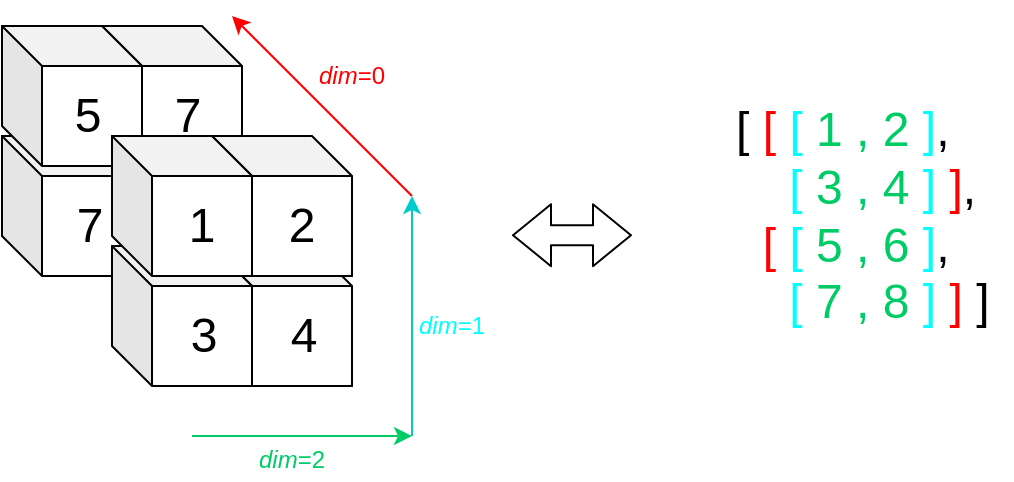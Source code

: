 <mxfile version="13.3.9" type="github"><diagram id="Q_RDSUwGqK5ka6KfpNPi" name="Trang-1"><mxGraphModel dx="1185" dy="594" grid="1" gridSize="10" guides="1" tooltips="1" connect="1" arrows="1" fold="1" page="1" pageScale="1" pageWidth="827" pageHeight="1169" math="0" shadow="0"><root><mxCell id="0"/><mxCell id="1" parent="0"/><mxCell id="ha1fJAjfLop9XX2CITTD-3" value="" style="shape=cube;whiteSpace=wrap;html=1;boundedLbl=1;backgroundOutline=1;darkOpacity=0.05;darkOpacity2=0.1;size=20;" vertex="1" parent="1"><mxGeometry x="225" y="280" width="70" height="70" as="geometry"/></mxCell><mxCell id="ha1fJAjfLop9XX2CITTD-4" value="" style="shape=cube;whiteSpace=wrap;html=1;boundedLbl=1;backgroundOutline=1;darkOpacity=0.05;darkOpacity2=0.1;size=20;" vertex="1" parent="1"><mxGeometry x="275" y="225" width="70" height="70" as="geometry"/></mxCell><mxCell id="ha1fJAjfLop9XX2CITTD-5" value="" style="shape=cube;whiteSpace=wrap;html=1;boundedLbl=1;backgroundOutline=1;darkOpacity=0.05;darkOpacity2=0.1;size=20;" vertex="1" parent="1"><mxGeometry x="225" y="225" width="70" height="70" as="geometry"/></mxCell><mxCell id="ha1fJAjfLop9XX2CITTD-6" value="" style="shape=cube;whiteSpace=wrap;html=1;boundedLbl=1;backgroundOutline=1;darkOpacity=0.05;darkOpacity2=0.1;size=20;" vertex="1" parent="1"><mxGeometry x="330" y="335" width="70" height="70" as="geometry"/></mxCell><mxCell id="ha1fJAjfLop9XX2CITTD-7" value="" style="shape=cube;whiteSpace=wrap;html=1;boundedLbl=1;backgroundOutline=1;darkOpacity=0.05;darkOpacity2=0.1;size=20;" vertex="1" parent="1"><mxGeometry x="280" y="335" width="70" height="70" as="geometry"/></mxCell><mxCell id="ha1fJAjfLop9XX2CITTD-8" value="" style="shape=cube;whiteSpace=wrap;html=1;boundedLbl=1;backgroundOutline=1;darkOpacity=0.05;darkOpacity2=0.1;size=20;" vertex="1" parent="1"><mxGeometry x="330" y="280" width="70" height="70" as="geometry"/></mxCell><mxCell id="ha1fJAjfLop9XX2CITTD-9" value="" style="shape=cube;whiteSpace=wrap;html=1;boundedLbl=1;backgroundOutline=1;darkOpacity=0.05;darkOpacity2=0.1;size=20;" vertex="1" parent="1"><mxGeometry x="280" y="280" width="70" height="70" as="geometry"/></mxCell><mxCell id="ha1fJAjfLop9XX2CITTD-10" value="" style="endArrow=classic;html=1;strokeColor=#FF0000;" edge="1" parent="1"><mxGeometry width="50" height="50" relative="1" as="geometry"><mxPoint x="430" y="310" as="sourcePoint"/><mxPoint x="340" y="220" as="targetPoint"/></mxGeometry></mxCell><mxCell id="ha1fJAjfLop9XX2CITTD-11" value="" style="endArrow=classic;html=1;strokeColor=#00CCCC;" edge="1" parent="1"><mxGeometry width="50" height="50" relative="1" as="geometry"><mxPoint x="430" y="430" as="sourcePoint"/><mxPoint x="430" y="310" as="targetPoint"/></mxGeometry></mxCell><mxCell id="ha1fJAjfLop9XX2CITTD-12" value="" style="endArrow=classic;html=1;strokeColor=#00CC66;" edge="1" parent="1"><mxGeometry width="50" height="50" relative="1" as="geometry"><mxPoint x="320" y="430" as="sourcePoint"/><mxPoint x="430" y="430" as="targetPoint"/></mxGeometry></mxCell><mxCell id="ha1fJAjfLop9XX2CITTD-13" value="&lt;font color=&quot;#ff0000&quot;&gt;&lt;i&gt;dim&lt;/i&gt;=0&lt;/font&gt;" style="text;html=1;strokeColor=none;fillColor=none;align=center;verticalAlign=middle;whiteSpace=wrap;rounded=0;" vertex="1" parent="1"><mxGeometry x="380" y="240" width="40" height="20" as="geometry"/></mxCell><mxCell id="ha1fJAjfLop9XX2CITTD-14" value="&lt;font color=&quot;#00ffff&quot;&gt;&lt;i&gt;dim&lt;/i&gt;=1&lt;/font&gt;" style="text;html=1;strokeColor=none;fillColor=none;align=center;verticalAlign=middle;whiteSpace=wrap;rounded=0;rotation=0;" vertex="1" parent="1"><mxGeometry x="430" y="365" width="40" height="20" as="geometry"/></mxCell><mxCell id="ha1fJAjfLop9XX2CITTD-15" value="&lt;font color=&quot;#00cc66&quot;&gt;&lt;i&gt;dim&lt;/i&gt;=2&lt;/font&gt;" style="text;html=1;strokeColor=none;fillColor=none;align=center;verticalAlign=middle;whiteSpace=wrap;rounded=0;" vertex="1" parent="1"><mxGeometry x="350" y="432" width="40" height="20" as="geometry"/></mxCell><mxCell id="ha1fJAjfLop9XX2CITTD-16" value="&lt;font style=&quot;font-size: 24px&quot;&gt;1&lt;/font&gt;" style="text;html=1;strokeColor=none;fillColor=none;align=center;verticalAlign=middle;whiteSpace=wrap;rounded=0;" vertex="1" parent="1"><mxGeometry x="305" y="315" width="40" height="20" as="geometry"/></mxCell><mxCell id="ha1fJAjfLop9XX2CITTD-17" value="&lt;font style=&quot;font-size: 24px&quot;&gt;2&lt;/font&gt;" style="text;html=1;strokeColor=none;fillColor=none;align=center;verticalAlign=middle;whiteSpace=wrap;rounded=0;" vertex="1" parent="1"><mxGeometry x="355" y="315" width="40" height="20" as="geometry"/></mxCell><mxCell id="ha1fJAjfLop9XX2CITTD-18" value="&lt;font style=&quot;font-size: 24px&quot;&gt;3&lt;/font&gt;" style="text;html=1;strokeColor=none;fillColor=none;align=center;verticalAlign=middle;whiteSpace=wrap;rounded=0;" vertex="1" parent="1"><mxGeometry x="306" y="370" width="40" height="20" as="geometry"/></mxCell><mxCell id="ha1fJAjfLop9XX2CITTD-19" value="&lt;font style=&quot;font-size: 24px&quot;&gt;4&lt;/font&gt;" style="text;html=1;strokeColor=none;fillColor=none;align=center;verticalAlign=middle;whiteSpace=wrap;rounded=0;" vertex="1" parent="1"><mxGeometry x="356" y="370" width="40" height="20" as="geometry"/></mxCell><mxCell id="ha1fJAjfLop9XX2CITTD-20" value="&lt;font style=&quot;font-size: 24px&quot;&gt;5&lt;/font&gt;" style="text;html=1;strokeColor=none;fillColor=none;align=center;verticalAlign=middle;whiteSpace=wrap;rounded=0;" vertex="1" parent="1"><mxGeometry x="248" y="260" width="40" height="20" as="geometry"/></mxCell><mxCell id="ha1fJAjfLop9XX2CITTD-21" value="&lt;font style=&quot;font-size: 24px&quot;&gt;7&lt;/font&gt;" style="text;html=1;strokeColor=none;fillColor=none;align=center;verticalAlign=middle;whiteSpace=wrap;rounded=0;" vertex="1" parent="1"><mxGeometry x="298" y="260" width="40" height="20" as="geometry"/></mxCell><mxCell id="ha1fJAjfLop9XX2CITTD-22" value="&lt;font style=&quot;font-size: 24px&quot;&gt;7&lt;/font&gt;" style="text;html=1;strokeColor=none;fillColor=none;align=center;verticalAlign=middle;whiteSpace=wrap;rounded=0;" vertex="1" parent="1"><mxGeometry x="249" y="315" width="40" height="20" as="geometry"/></mxCell><mxCell id="ha1fJAjfLop9XX2CITTD-23" value="&lt;div&gt;&lt;span style=&quot;font-size: 24px&quot;&gt;[ &lt;font color=&quot;#ff0000&quot;&gt;[&lt;/font&gt; &lt;font color=&quot;#00ffff&quot;&gt;[&lt;/font&gt; &lt;font color=&quot;#00cc66&quot;&gt;1 , 2&lt;/font&gt; &lt;font color=&quot;#00ffff&quot;&gt;]&lt;/font&gt;,&lt;/span&gt;&lt;/div&gt;&lt;div&gt;&lt;span style=&quot;font-size: 24px&quot;&gt;&amp;nbsp; &amp;nbsp; &lt;font color=&quot;#00ffff&quot;&gt;[&lt;/font&gt; &lt;font color=&quot;#00cc66&quot;&gt;3 , 4&lt;/font&gt; &lt;font color=&quot;#00ffff&quot;&gt;]&lt;/font&gt; &lt;font color=&quot;#ff0000&quot;&gt;]&lt;/font&gt;,&lt;/span&gt;&lt;/div&gt;&lt;font&gt;&lt;div&gt;&lt;span style=&quot;font-size: 24px&quot;&gt;&amp;nbsp; &lt;font color=&quot;#ff0000&quot;&gt;[&lt;/font&gt; &lt;font color=&quot;#00ffff&quot;&gt;[&lt;/font&gt; &lt;font color=&quot;#00cc66&quot;&gt;5 , 6&lt;/font&gt; &lt;font color=&quot;#00ffff&quot;&gt;]&lt;/font&gt;,&lt;/span&gt;&lt;/div&gt;&lt;div&gt;&lt;span style=&quot;font-size: 24px&quot;&gt;&amp;nbsp; &amp;nbsp; &lt;font color=&quot;#00ffff&quot;&gt;[&lt;/font&gt; &lt;font color=&quot;#00cc66&quot;&gt;7 , 8&lt;/font&gt; &lt;font color=&quot;#00ffff&quot;&gt;]&lt;/font&gt; &lt;font color=&quot;#ff0000&quot;&gt;]&lt;/font&gt; ]&lt;/span&gt;&lt;/div&gt;&lt;/font&gt;" style="text;html=1;strokeColor=none;fillColor=none;align=left;verticalAlign=middle;whiteSpace=wrap;rounded=0;" vertex="1" parent="1"><mxGeometry x="590" y="240" width="140" height="160" as="geometry"/></mxCell><mxCell id="ha1fJAjfLop9XX2CITTD-24" value="" style="shape=flexArrow;endArrow=classic;startArrow=classic;html=1;" edge="1" parent="1"><mxGeometry width="50" height="50" relative="1" as="geometry"><mxPoint x="480" y="329.58" as="sourcePoint"/><mxPoint x="540" y="329.58" as="targetPoint"/></mxGeometry></mxCell></root></mxGraphModel></diagram></mxfile>